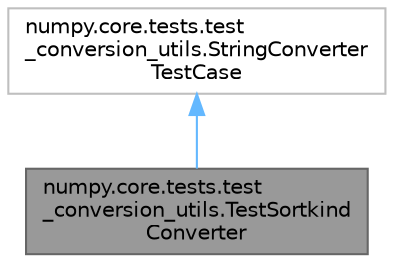 digraph "numpy.core.tests.test_conversion_utils.TestSortkindConverter"
{
 // LATEX_PDF_SIZE
  bgcolor="transparent";
  edge [fontname=Helvetica,fontsize=10,labelfontname=Helvetica,labelfontsize=10];
  node [fontname=Helvetica,fontsize=10,shape=box,height=0.2,width=0.4];
  Node1 [id="Node000001",label="numpy.core.tests.test\l_conversion_utils.TestSortkind\lConverter",height=0.2,width=0.4,color="gray40", fillcolor="grey60", style="filled", fontcolor="black",tooltip=" "];
  Node2 -> Node1 [id="edge1_Node000001_Node000002",dir="back",color="steelblue1",style="solid",tooltip=" "];
  Node2 [id="Node000002",label="numpy.core.tests.test\l_conversion_utils.StringConverter\lTestCase",height=0.2,width=0.4,color="grey75", fillcolor="white", style="filled",URL="$d4/dbb/classnumpy_1_1core_1_1tests_1_1test__conversion__utils_1_1StringConverterTestCase.html",tooltip=" "];
}
